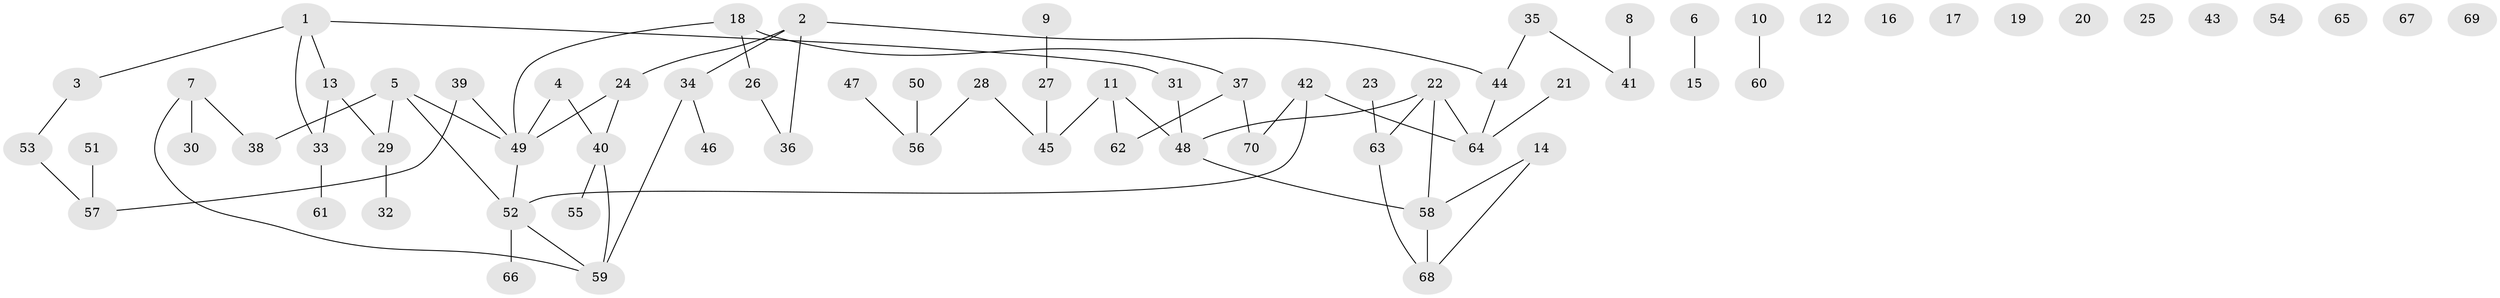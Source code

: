 // coarse degree distribution, {4: 0.061224489795918366, 5: 0.061224489795918366, 2: 0.24489795918367346, 7: 0.02040816326530612, 1: 0.20408163265306123, 0: 0.24489795918367346, 3: 0.16326530612244897}
// Generated by graph-tools (version 1.1) at 2025/23/03/03/25 07:23:28]
// undirected, 70 vertices, 71 edges
graph export_dot {
graph [start="1"]
  node [color=gray90,style=filled];
  1;
  2;
  3;
  4;
  5;
  6;
  7;
  8;
  9;
  10;
  11;
  12;
  13;
  14;
  15;
  16;
  17;
  18;
  19;
  20;
  21;
  22;
  23;
  24;
  25;
  26;
  27;
  28;
  29;
  30;
  31;
  32;
  33;
  34;
  35;
  36;
  37;
  38;
  39;
  40;
  41;
  42;
  43;
  44;
  45;
  46;
  47;
  48;
  49;
  50;
  51;
  52;
  53;
  54;
  55;
  56;
  57;
  58;
  59;
  60;
  61;
  62;
  63;
  64;
  65;
  66;
  67;
  68;
  69;
  70;
  1 -- 3;
  1 -- 13;
  1 -- 31;
  1 -- 33;
  2 -- 24;
  2 -- 34;
  2 -- 36;
  2 -- 44;
  3 -- 53;
  4 -- 40;
  4 -- 49;
  5 -- 29;
  5 -- 38;
  5 -- 49;
  5 -- 52;
  6 -- 15;
  7 -- 30;
  7 -- 38;
  7 -- 59;
  8 -- 41;
  9 -- 27;
  10 -- 60;
  11 -- 45;
  11 -- 48;
  11 -- 62;
  13 -- 29;
  13 -- 33;
  14 -- 58;
  14 -- 68;
  18 -- 26;
  18 -- 37;
  18 -- 49;
  21 -- 64;
  22 -- 48;
  22 -- 58;
  22 -- 63;
  22 -- 64;
  23 -- 63;
  24 -- 40;
  24 -- 49;
  26 -- 36;
  27 -- 45;
  28 -- 45;
  28 -- 56;
  29 -- 32;
  31 -- 48;
  33 -- 61;
  34 -- 46;
  34 -- 59;
  35 -- 41;
  35 -- 44;
  37 -- 62;
  37 -- 70;
  39 -- 49;
  39 -- 57;
  40 -- 55;
  40 -- 59;
  42 -- 52;
  42 -- 64;
  42 -- 70;
  44 -- 64;
  47 -- 56;
  48 -- 58;
  49 -- 52;
  50 -- 56;
  51 -- 57;
  52 -- 59;
  52 -- 66;
  53 -- 57;
  58 -- 68;
  63 -- 68;
}
